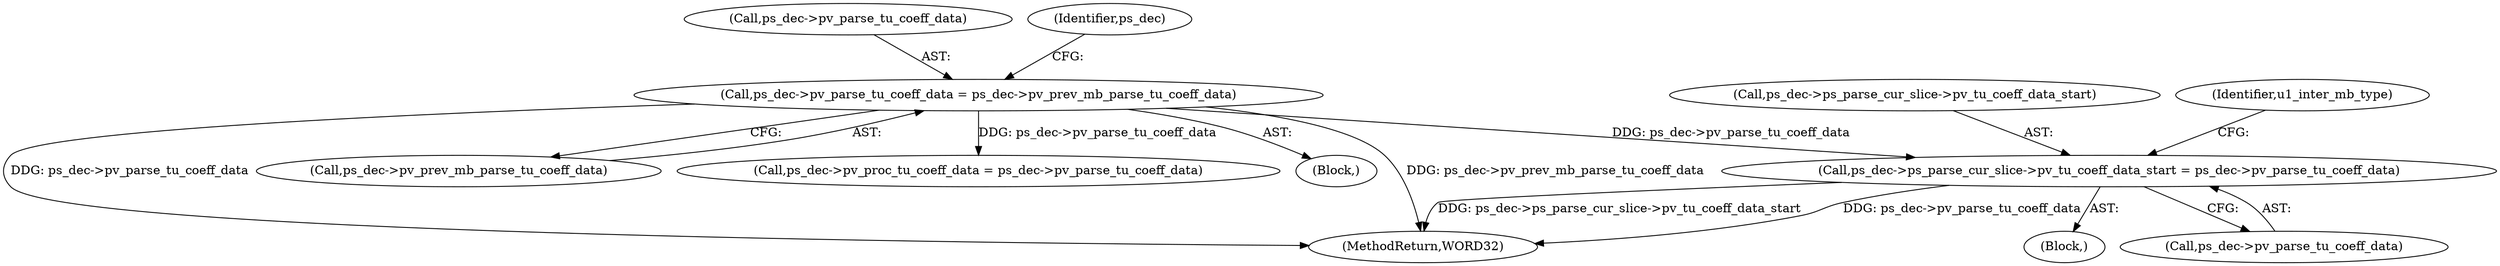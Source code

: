 digraph "0_Android_d4841f1161bdb5e13cb19e81af42437a634dd6ef@pointer" {
"1000910" [label="(Call,ps_dec->ps_parse_cur_slice->pv_tu_coeff_data_start = ps_dec->pv_parse_tu_coeff_data)"];
"1000594" [label="(Call,ps_dec->pv_parse_tu_coeff_data = ps_dec->pv_prev_mb_parse_tu_coeff_data)"];
"1000916" [label="(Call,ps_dec->pv_parse_tu_coeff_data)"];
"1001364" [label="(MethodReturn,WORD32)"];
"1000910" [label="(Call,ps_dec->ps_parse_cur_slice->pv_tu_coeff_data_start = ps_dec->pv_parse_tu_coeff_data)"];
"1000595" [label="(Call,ps_dec->pv_parse_tu_coeff_data)"];
"1000911" [label="(Call,ps_dec->ps_parse_cur_slice->pv_tu_coeff_data_start)"];
"1000598" [label="(Call,ps_dec->pv_prev_mb_parse_tu_coeff_data)"];
"1000909" [label="(Block,)"];
"1000603" [label="(Identifier,ps_dec)"];
"1000921" [label="(Call,ps_dec->pv_proc_tu_coeff_data = ps_dec->pv_parse_tu_coeff_data)"];
"1000929" [label="(Identifier,u1_inter_mb_type)"];
"1000528" [label="(Block,)"];
"1000594" [label="(Call,ps_dec->pv_parse_tu_coeff_data = ps_dec->pv_prev_mb_parse_tu_coeff_data)"];
"1000910" -> "1000909"  [label="AST: "];
"1000910" -> "1000916"  [label="CFG: "];
"1000911" -> "1000910"  [label="AST: "];
"1000916" -> "1000910"  [label="AST: "];
"1000929" -> "1000910"  [label="CFG: "];
"1000910" -> "1001364"  [label="DDG: ps_dec->ps_parse_cur_slice->pv_tu_coeff_data_start"];
"1000910" -> "1001364"  [label="DDG: ps_dec->pv_parse_tu_coeff_data"];
"1000594" -> "1000910"  [label="DDG: ps_dec->pv_parse_tu_coeff_data"];
"1000594" -> "1000528"  [label="AST: "];
"1000594" -> "1000598"  [label="CFG: "];
"1000595" -> "1000594"  [label="AST: "];
"1000598" -> "1000594"  [label="AST: "];
"1000603" -> "1000594"  [label="CFG: "];
"1000594" -> "1001364"  [label="DDG: ps_dec->pv_prev_mb_parse_tu_coeff_data"];
"1000594" -> "1001364"  [label="DDG: ps_dec->pv_parse_tu_coeff_data"];
"1000594" -> "1000921"  [label="DDG: ps_dec->pv_parse_tu_coeff_data"];
}
